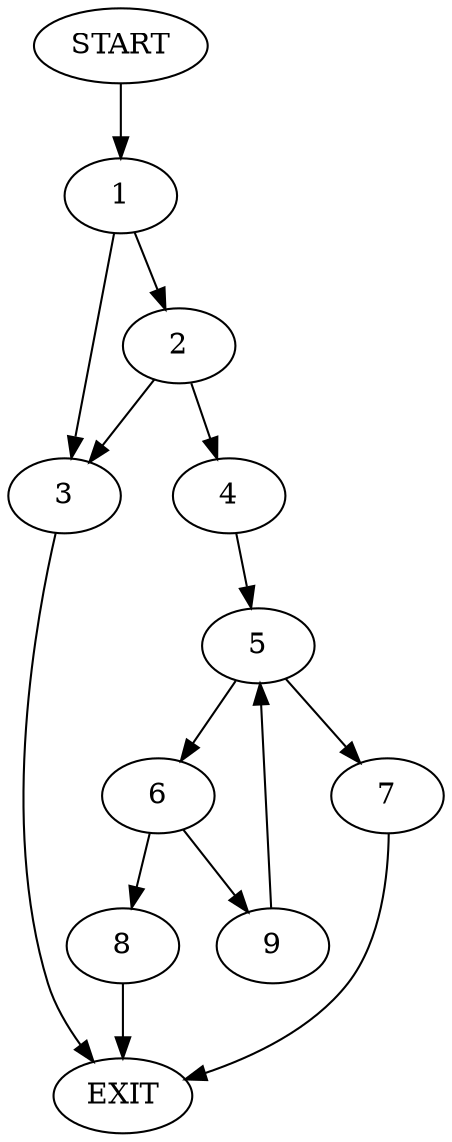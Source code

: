 digraph {
0 [label="START"]
10 [label="EXIT"]
0 -> 1
1 -> 2
1 -> 3
2 -> 3
2 -> 4
3 -> 10
4 -> 5
5 -> 6
5 -> 7
6 -> 8
6 -> 9
7 -> 10
9 -> 5
8 -> 10
}

